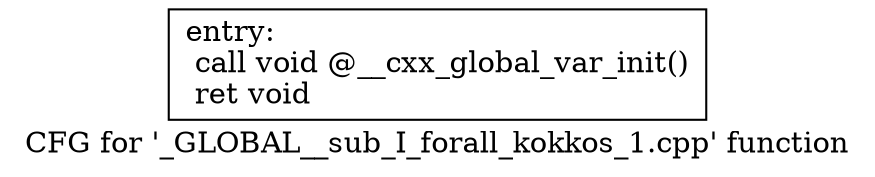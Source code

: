 digraph "CFG for '_GLOBAL__sub_I_forall_kokkos_1.cpp' function" {
	label="CFG for '_GLOBAL__sub_I_forall_kokkos_1.cpp' function";

	Node0x5e63770 [shape=record,label="{entry:\l  call void @__cxx_global_var_init()\l  ret void\l}"];
}
